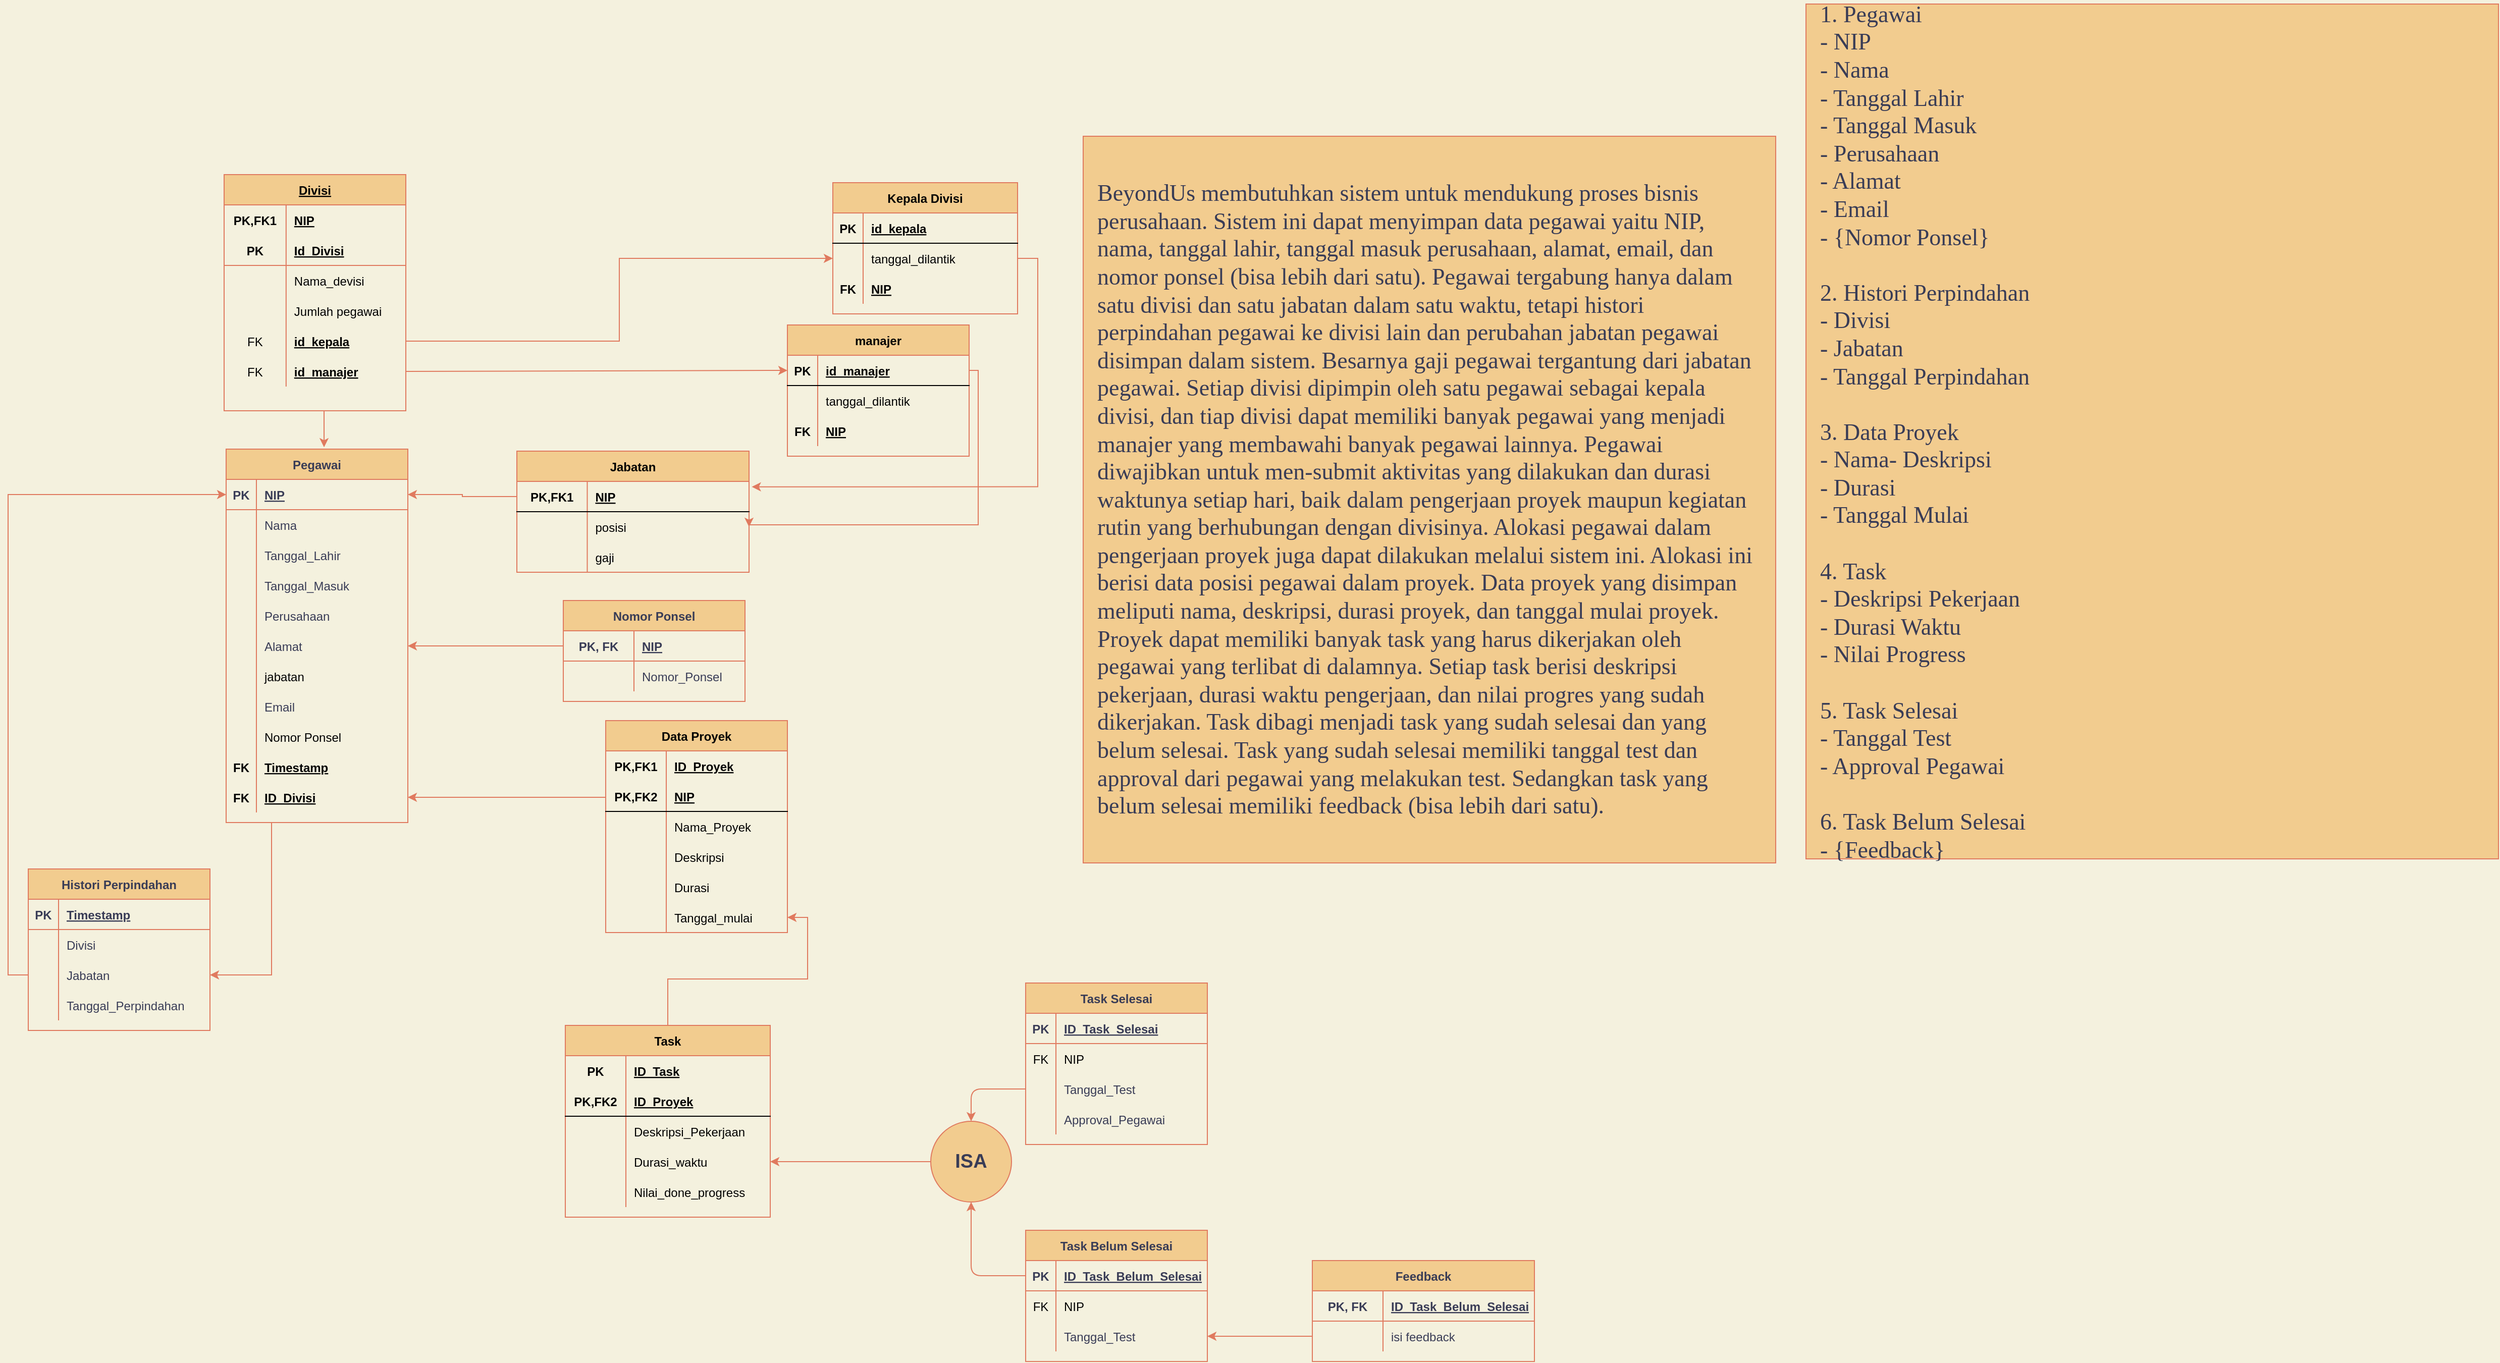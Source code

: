 <mxfile version="13.8.0" type="device"><diagram id="R2lEEEUBdFMjLlhIrx00" name="Page-1"><mxGraphModel dx="1268" dy="1282" grid="0" gridSize="10" guides="1" tooltips="1" connect="1" arrows="1" fold="1" page="0" pageScale="1" pageWidth="850" pageHeight="1100" background="#F4F1DE" math="0" shadow="0" extFonts="Permanent Marker^https://fonts.googleapis.com/css?family=Permanent+Marker"><root><mxCell id="0"/><mxCell id="1" parent="0"/><mxCell id="W9MPxAs8U24uGEn2O-hB-63" style="edgeStyle=orthogonalEdgeStyle;rounded=0;orthogonalLoop=1;jettySize=auto;html=1;exitX=0;exitY=0.5;exitDx=0;exitDy=0;entryX=1;entryY=0.5;entryDx=0;entryDy=0;labelBackgroundColor=#F4F1DE;strokeColor=#E07A5F;fontColor=#393C56;" parent="1" source="W9MPxAs8U24uGEn2O-hB-50" target="W9MPxAs8U24uGEn2O-hB-17" edge="1"><mxGeometry relative="1" as="geometry"/></mxCell><mxCell id="W9MPxAs8U24uGEn2O-hB-143" style="edgeStyle=orthogonalEdgeStyle;curved=0;rounded=1;sketch=0;orthogonalLoop=1;jettySize=auto;html=1;exitX=0.5;exitY=0;exitDx=0;exitDy=0;entryX=0;entryY=0.5;entryDx=0;entryDy=0;startArrow=classic;startFill=1;endArrow=none;endFill=0;strokeColor=#E07A5F;fillColor=#F2CC8F;fontSize=19;fontColor=#393C56;" parent="1" source="W9MPxAs8U24uGEn2O-hB-141" target="W9MPxAs8U24uGEn2O-hB-110" edge="1"><mxGeometry relative="1" as="geometry"/></mxCell><mxCell id="W9MPxAs8U24uGEn2O-hB-144" style="edgeStyle=orthogonalEdgeStyle;curved=0;rounded=1;sketch=0;orthogonalLoop=1;jettySize=auto;html=1;exitX=0.5;exitY=1;exitDx=0;exitDy=0;entryX=0;entryY=0.5;entryDx=0;entryDy=0;startArrow=classic;startFill=1;endArrow=none;endFill=0;strokeColor=#E07A5F;fillColor=#F2CC8F;fontSize=19;fontColor=#393C56;" parent="1" source="W9MPxAs8U24uGEn2O-hB-141" target="W9MPxAs8U24uGEn2O-hB-120" edge="1"><mxGeometry relative="1" as="geometry"/></mxCell><mxCell id="W9MPxAs8U24uGEn2O-hB-141" value="ISA" style="ellipse;whiteSpace=wrap;html=1;aspect=fixed;rounded=0;sketch=0;strokeColor=#E07A5F;fillColor=#F2CC8F;fontColor=#393C56;fontStyle=1;fontSize=19;" parent="1" vertex="1"><mxGeometry x="870" y="644" width="80" height="80" as="geometry"/></mxCell><mxCell id="W9MPxAs8U24uGEn2O-hB-142" style="edgeStyle=orthogonalEdgeStyle;curved=0;rounded=1;sketch=0;orthogonalLoop=1;jettySize=auto;html=1;entryX=0;entryY=0.5;entryDx=0;entryDy=0;startArrow=classic;startFill=1;endArrow=none;endFill=0;strokeColor=#E07A5F;fillColor=#F2CC8F;fontSize=19;fontColor=#393C56;exitX=1;exitY=0.5;exitDx=0;exitDy=0;" parent="1" source="iibAwXNxH_KrL-V8J-07-237" target="W9MPxAs8U24uGEn2O-hB-141" edge="1"><mxGeometry relative="1" as="geometry"><mxPoint x="679" y="689" as="sourcePoint"/></mxGeometry></mxCell><mxCell id="W9MPxAs8U24uGEn2O-hB-145" value="BeyondUs membutuhkan sistem untuk mendukung proses bisnis perusahaan. Sistem ini dapat menyimpan data pegawai yaitu NIP, nama, tanggal lahir, tanggal masuk perusahaan, alamat, email, dan nomor ponsel (bisa lebih dari satu). Pegawai tergabung hanya dalam satu divisi dan satu jabatan dalam satu waktu, tetapi histori perpindahan pegawai ke divisi lain dan perubahan jabatan pegawai disimpan dalam sistem. Besarnya gaji pegawai tergantung dari jabatan pegawai. Setiap divisi dipimpin oleh satu pegawai sebagai kepala divisi, dan tiap divisi dapat memiliki banyak pegawai yang menjadi manajer yang membawahi banyak pegawai lainnya. Pegawai diwajibkan untuk men-submit aktivitas yang dilakukan dan durasi waktunya setiap hari, baik dalam pengerjaan proyek maupun kegiatan rutin yang berhubungan dengan divisinya. Alokasi pegawai dalam pengerjaan proyek juga dapat dilakukan melalui sistem ini. Alokasi ini berisi data posisi pegawai dalam proyek. Data proyek yang disimpan meliputi nama, deskripsi, durasi proyek, dan tanggal mulai proyek. Proyek dapat memiliki banyak task yang harus dikerjakan oleh pegawai yang terlibat di dalamnya. Setiap task berisi deskripsi pekerjaan, durasi waktu pengerjaan, dan nilai progres yang sudah dikerjakan. Task dibagi menjadi task yang sudah selesai dan yang belum selesai. Task yang sudah selesai memiliki tanggal test dan approval dari pegawai yang melakukan test. Sedangkan task yang belum selesai memiliki feedback (bisa lebih dari satu)." style="rounded=0;whiteSpace=wrap;html=1;sketch=0;strokeColor=#E07A5F;fillColor=#F2CC8F;fontSize=23;fontColor=#393C56;fontStyle=0;fontFamily=Comic Sans MS;align=left;spacingLeft=12;spacingRight=12;" parent="1" vertex="1"><mxGeometry x="1021" y="-332" width="686" height="720" as="geometry"/></mxCell><mxCell id="W9MPxAs8U24uGEn2O-hB-146" value="&lt;span style=&quot;text-align: center&quot;&gt;1. Pegawai&lt;br&gt;- NIP&lt;br&gt;- Nama&lt;br&gt;- Tanggal Lahir&lt;br&gt;- Tanggal Masuk&lt;br&gt;- Perusahaan&lt;br&gt;- Alamat&lt;br&gt;- Email&lt;br&gt;- {Nomor Ponsel}&lt;br&gt;&lt;br&gt;2. Histori Perpindahan&lt;br&gt;- Divisi&lt;br&gt;- Jabatan&lt;br&gt;- Tanggal Perpindahan&lt;br&gt;&lt;br&gt;3. Data Proyek&lt;br&gt;- Nama- Deskripsi&lt;br&gt;- Durasi&lt;br&gt;- Tanggal Mulai&lt;br&gt;&lt;br&gt;4. Task&lt;br&gt;- Deskripsi Pekerjaan&lt;br&gt;- Durasi Waktu&lt;br&gt;- Nilai Progress&lt;br&gt;&lt;br&gt;5. Task Selesai&lt;br&gt;- Tanggal Test&lt;br&gt;- Approval Pegawai&lt;br&gt;&lt;br&gt;6. Task Belum Selesai&lt;br&gt;- {Feedback}&lt;/span&gt;" style="rounded=0;whiteSpace=wrap;html=1;sketch=0;strokeColor=#E07A5F;fillColor=#F2CC8F;fontSize=23;fontColor=#393C56;fontStyle=0;fontFamily=Comic Sans MS;align=left;spacingLeft=12;" parent="1" vertex="1"><mxGeometry x="1737" y="-463" width="686" height="847" as="geometry"/></mxCell><mxCell id="iibAwXNxH_KrL-V8J-07-120" style="edgeStyle=orthogonalEdgeStyle;rounded=0;orthogonalLoop=1;jettySize=auto;html=1;exitX=0;exitY=0.5;exitDx=0;exitDy=0;entryX=1;entryY=0.5;entryDx=0;entryDy=0;strokeColor=#E07A5F;" parent="1" source="iibAwXNxH_KrL-V8J-07-50" target="W9MPxAs8U24uGEn2O-hB-2" edge="1"><mxGeometry relative="1" as="geometry"/></mxCell><mxCell id="0Q7NTlkjWU21Xm4Ggsf1-32" style="edgeStyle=orthogonalEdgeStyle;rounded=0;orthogonalLoop=1;jettySize=auto;html=1;exitX=0.25;exitY=1;exitDx=0;exitDy=0;entryX=1;entryY=0.5;entryDx=0;entryDy=0;strokeColor=#E07A5F;" edge="1" parent="1" source="W9MPxAs8U24uGEn2O-hB-1" target="W9MPxAs8U24uGEn2O-hB-71"><mxGeometry relative="1" as="geometry"/></mxCell><mxCell id="W9MPxAs8U24uGEn2O-hB-1" value="Pegawai" style="shape=table;startSize=30;container=1;collapsible=1;childLayout=tableLayout;fixedRows=1;rowLines=0;fontStyle=1;align=center;resizeLast=1;fillColor=#F2CC8F;strokeColor=#E07A5F;fontColor=#393C56;" parent="1" vertex="1"><mxGeometry x="172" y="-22" width="180" height="370" as="geometry"/></mxCell><mxCell id="W9MPxAs8U24uGEn2O-hB-2" value="" style="shape=partialRectangle;collapsible=0;dropTarget=0;pointerEvents=0;fillColor=none;top=0;left=0;bottom=1;right=0;points=[[0,0.5],[1,0.5]];portConstraint=eastwest;strokeColor=#E07A5F;fontColor=#393C56;" parent="W9MPxAs8U24uGEn2O-hB-1" vertex="1"><mxGeometry y="30" width="180" height="30" as="geometry"/></mxCell><mxCell id="W9MPxAs8U24uGEn2O-hB-3" value="PK" style="shape=partialRectangle;connectable=0;fillColor=none;top=0;left=0;bottom=0;right=0;fontStyle=1;overflow=hidden;strokeColor=#E07A5F;fontColor=#393C56;" parent="W9MPxAs8U24uGEn2O-hB-2" vertex="1"><mxGeometry width="30" height="30" as="geometry"/></mxCell><mxCell id="W9MPxAs8U24uGEn2O-hB-4" value="NIP" style="shape=partialRectangle;connectable=0;fillColor=none;top=0;left=0;bottom=0;right=0;align=left;spacingLeft=6;fontStyle=5;overflow=hidden;strokeColor=#E07A5F;fontColor=#393C56;" parent="W9MPxAs8U24uGEn2O-hB-2" vertex="1"><mxGeometry x="30" width="150" height="30" as="geometry"/></mxCell><mxCell id="W9MPxAs8U24uGEn2O-hB-5" value="" style="shape=partialRectangle;collapsible=0;dropTarget=0;pointerEvents=0;fillColor=none;top=0;left=0;bottom=0;right=0;points=[[0,0.5],[1,0.5]];portConstraint=eastwest;strokeColor=#E07A5F;fontColor=#393C56;" parent="W9MPxAs8U24uGEn2O-hB-1" vertex="1"><mxGeometry y="60" width="180" height="30" as="geometry"/></mxCell><mxCell id="W9MPxAs8U24uGEn2O-hB-6" value="" style="shape=partialRectangle;connectable=0;fillColor=none;top=0;left=0;bottom=0;right=0;editable=1;overflow=hidden;strokeColor=#E07A5F;fontColor=#393C56;" parent="W9MPxAs8U24uGEn2O-hB-5" vertex="1"><mxGeometry width="30" height="30" as="geometry"/></mxCell><mxCell id="W9MPxAs8U24uGEn2O-hB-7" value="Nama" style="shape=partialRectangle;connectable=0;fillColor=none;top=0;left=0;bottom=0;right=0;align=left;spacingLeft=6;overflow=hidden;strokeColor=#E07A5F;fontColor=#393C56;" parent="W9MPxAs8U24uGEn2O-hB-5" vertex="1"><mxGeometry x="30" width="150" height="30" as="geometry"/></mxCell><mxCell id="W9MPxAs8U24uGEn2O-hB-8" value="" style="shape=partialRectangle;collapsible=0;dropTarget=0;pointerEvents=0;fillColor=none;top=0;left=0;bottom=0;right=0;points=[[0,0.5],[1,0.5]];portConstraint=eastwest;strokeColor=#E07A5F;fontColor=#393C56;" parent="W9MPxAs8U24uGEn2O-hB-1" vertex="1"><mxGeometry y="90" width="180" height="30" as="geometry"/></mxCell><mxCell id="W9MPxAs8U24uGEn2O-hB-9" value="" style="shape=partialRectangle;connectable=0;fillColor=none;top=0;left=0;bottom=0;right=0;editable=1;overflow=hidden;strokeColor=#E07A5F;fontColor=#393C56;" parent="W9MPxAs8U24uGEn2O-hB-8" vertex="1"><mxGeometry width="30" height="30" as="geometry"/></mxCell><mxCell id="W9MPxAs8U24uGEn2O-hB-10" value="Tanggal_Lahir" style="shape=partialRectangle;connectable=0;fillColor=none;top=0;left=0;bottom=0;right=0;align=left;spacingLeft=6;overflow=hidden;strokeColor=#E07A5F;fontColor=#393C56;" parent="W9MPxAs8U24uGEn2O-hB-8" vertex="1"><mxGeometry x="30" width="150" height="30" as="geometry"/></mxCell><mxCell id="W9MPxAs8U24uGEn2O-hB-11" value="" style="shape=partialRectangle;collapsible=0;dropTarget=0;pointerEvents=0;fillColor=none;top=0;left=0;bottom=0;right=0;points=[[0,0.5],[1,0.5]];portConstraint=eastwest;strokeColor=#E07A5F;fontColor=#393C56;" parent="W9MPxAs8U24uGEn2O-hB-1" vertex="1"><mxGeometry y="120" width="180" height="30" as="geometry"/></mxCell><mxCell id="W9MPxAs8U24uGEn2O-hB-12" value="" style="shape=partialRectangle;connectable=0;fillColor=none;top=0;left=0;bottom=0;right=0;editable=1;overflow=hidden;strokeColor=#E07A5F;fontColor=#393C56;" parent="W9MPxAs8U24uGEn2O-hB-11" vertex="1"><mxGeometry width="30" height="30" as="geometry"/></mxCell><mxCell id="W9MPxAs8U24uGEn2O-hB-13" value="Tanggal_Masuk" style="shape=partialRectangle;connectable=0;fillColor=none;top=0;left=0;bottom=0;right=0;align=left;spacingLeft=6;overflow=hidden;strokeColor=#E07A5F;fontColor=#393C56;" parent="W9MPxAs8U24uGEn2O-hB-11" vertex="1"><mxGeometry x="30" width="150" height="30" as="geometry"/></mxCell><mxCell id="W9MPxAs8U24uGEn2O-hB-14" value="" style="shape=partialRectangle;collapsible=0;dropTarget=0;pointerEvents=0;fillColor=none;top=0;left=0;bottom=0;right=0;points=[[0,0.5],[1,0.5]];portConstraint=eastwest;strokeColor=#E07A5F;fontColor=#393C56;" parent="W9MPxAs8U24uGEn2O-hB-1" vertex="1"><mxGeometry y="150" width="180" height="30" as="geometry"/></mxCell><mxCell id="W9MPxAs8U24uGEn2O-hB-15" value="" style="shape=partialRectangle;connectable=0;fillColor=none;top=0;left=0;bottom=0;right=0;editable=1;overflow=hidden;strokeColor=#E07A5F;fontColor=#393C56;" parent="W9MPxAs8U24uGEn2O-hB-14" vertex="1"><mxGeometry width="30" height="30" as="geometry"/></mxCell><mxCell id="W9MPxAs8U24uGEn2O-hB-16" value="Perusahaan" style="shape=partialRectangle;connectable=0;fillColor=none;top=0;left=0;bottom=0;right=0;align=left;spacingLeft=6;overflow=hidden;strokeColor=#E07A5F;fontColor=#393C56;" parent="W9MPxAs8U24uGEn2O-hB-14" vertex="1"><mxGeometry x="30" width="150" height="30" as="geometry"/></mxCell><mxCell id="W9MPxAs8U24uGEn2O-hB-17" value="" style="shape=partialRectangle;collapsible=0;dropTarget=0;pointerEvents=0;fillColor=none;top=0;left=0;bottom=0;right=0;points=[[0,0.5],[1,0.5]];portConstraint=eastwest;strokeColor=#E07A5F;fontColor=#393C56;" parent="W9MPxAs8U24uGEn2O-hB-1" vertex="1"><mxGeometry y="180" width="180" height="30" as="geometry"/></mxCell><mxCell id="W9MPxAs8U24uGEn2O-hB-18" value="" style="shape=partialRectangle;connectable=0;fillColor=none;top=0;left=0;bottom=0;right=0;editable=1;overflow=hidden;strokeColor=#E07A5F;fontColor=#393C56;" parent="W9MPxAs8U24uGEn2O-hB-17" vertex="1"><mxGeometry width="30" height="30" as="geometry"/></mxCell><mxCell id="W9MPxAs8U24uGEn2O-hB-19" value="Alamat" style="shape=partialRectangle;connectable=0;fillColor=none;top=0;left=0;bottom=0;right=0;align=left;spacingLeft=6;overflow=hidden;strokeColor=#E07A5F;fontColor=#393C56;" parent="W9MPxAs8U24uGEn2O-hB-17" vertex="1"><mxGeometry x="30" width="150" height="30" as="geometry"/></mxCell><mxCell id="iibAwXNxH_KrL-V8J-07-93" value="" style="shape=partialRectangle;collapsible=0;dropTarget=0;pointerEvents=0;fillColor=none;top=0;left=0;bottom=0;right=0;points=[[0,0.5],[1,0.5]];portConstraint=eastwest;strokeColor=#E07A5F;" parent="W9MPxAs8U24uGEn2O-hB-1" vertex="1"><mxGeometry y="210" width="180" height="30" as="geometry"/></mxCell><mxCell id="iibAwXNxH_KrL-V8J-07-94" value="" style="shape=partialRectangle;connectable=0;fillColor=none;top=0;left=0;bottom=0;right=0;editable=1;overflow=hidden;" parent="iibAwXNxH_KrL-V8J-07-93" vertex="1"><mxGeometry width="30" height="30" as="geometry"/></mxCell><mxCell id="iibAwXNxH_KrL-V8J-07-95" value="jabatan" style="shape=partialRectangle;connectable=0;fillColor=none;top=0;left=0;bottom=0;right=0;align=left;spacingLeft=6;overflow=hidden;strokeColor=#E07A5F;" parent="iibAwXNxH_KrL-V8J-07-93" vertex="1"><mxGeometry x="30" width="150" height="30" as="geometry"/></mxCell><mxCell id="W9MPxAs8U24uGEn2O-hB-20" value="" style="shape=partialRectangle;collapsible=0;dropTarget=0;pointerEvents=0;fillColor=none;top=0;left=0;bottom=0;right=0;points=[[0,0.5],[1,0.5]];portConstraint=eastwest;strokeColor=#E07A5F;fontColor=#393C56;" parent="W9MPxAs8U24uGEn2O-hB-1" vertex="1"><mxGeometry y="240" width="180" height="30" as="geometry"/></mxCell><mxCell id="W9MPxAs8U24uGEn2O-hB-21" value="" style="shape=partialRectangle;connectable=0;fillColor=none;top=0;left=0;bottom=0;right=0;editable=1;overflow=hidden;strokeColor=#E07A5F;fontColor=#393C56;" parent="W9MPxAs8U24uGEn2O-hB-20" vertex="1"><mxGeometry width="30" height="30" as="geometry"/></mxCell><mxCell id="W9MPxAs8U24uGEn2O-hB-22" value="Email" style="shape=partialRectangle;connectable=0;fillColor=none;top=0;left=0;bottom=0;right=0;align=left;spacingLeft=6;overflow=hidden;strokeColor=#E07A5F;fontColor=#393C56;" parent="W9MPxAs8U24uGEn2O-hB-20" vertex="1"><mxGeometry x="30" width="150" height="30" as="geometry"/></mxCell><mxCell id="iibAwXNxH_KrL-V8J-07-117" value="" style="shape=partialRectangle;collapsible=0;dropTarget=0;pointerEvents=0;fillColor=none;top=0;left=0;bottom=0;right=0;points=[[0,0.5],[1,0.5]];portConstraint=eastwest;" parent="W9MPxAs8U24uGEn2O-hB-1" vertex="1"><mxGeometry y="270" width="180" height="30" as="geometry"/></mxCell><mxCell id="iibAwXNxH_KrL-V8J-07-118" value="" style="shape=partialRectangle;connectable=0;fillColor=none;top=0;left=0;bottom=0;right=0;editable=1;overflow=hidden;" parent="iibAwXNxH_KrL-V8J-07-117" vertex="1"><mxGeometry width="30" height="30" as="geometry"/></mxCell><mxCell id="iibAwXNxH_KrL-V8J-07-119" value="Nomor Ponsel" style="shape=partialRectangle;connectable=0;fillColor=none;top=0;left=0;bottom=0;right=0;align=left;spacingLeft=6;overflow=hidden;" parent="iibAwXNxH_KrL-V8J-07-117" vertex="1"><mxGeometry x="30" width="150" height="30" as="geometry"/></mxCell><mxCell id="0Q7NTlkjWU21Xm4Ggsf1-48" value="" style="shape=partialRectangle;collapsible=0;dropTarget=0;pointerEvents=0;fillColor=none;top=0;left=0;bottom=0;right=0;points=[[0,0.5],[1,0.5]];portConstraint=eastwest;" vertex="1" parent="W9MPxAs8U24uGEn2O-hB-1"><mxGeometry y="300" width="180" height="30" as="geometry"/></mxCell><mxCell id="0Q7NTlkjWU21Xm4Ggsf1-49" value="FK" style="shape=partialRectangle;connectable=0;fillColor=none;top=0;left=0;bottom=0;right=0;fontStyle=1;overflow=hidden;" vertex="1" parent="0Q7NTlkjWU21Xm4Ggsf1-48"><mxGeometry width="30" height="30" as="geometry"/></mxCell><mxCell id="0Q7NTlkjWU21Xm4Ggsf1-50" value="Timestamp" style="shape=partialRectangle;connectable=0;fillColor=none;top=0;left=0;bottom=0;right=0;align=left;spacingLeft=6;fontStyle=5;overflow=hidden;" vertex="1" parent="0Q7NTlkjWU21Xm4Ggsf1-48"><mxGeometry x="30" width="150" height="30" as="geometry"/></mxCell><mxCell id="0Q7NTlkjWU21Xm4Ggsf1-52" value="" style="shape=partialRectangle;collapsible=0;dropTarget=0;pointerEvents=0;fillColor=none;top=0;left=0;bottom=0;right=0;points=[[0,0.5],[1,0.5]];portConstraint=eastwest;" vertex="1" parent="W9MPxAs8U24uGEn2O-hB-1"><mxGeometry y="330" width="180" height="30" as="geometry"/></mxCell><mxCell id="0Q7NTlkjWU21Xm4Ggsf1-53" value="FK" style="shape=partialRectangle;connectable=0;fillColor=none;top=0;left=0;bottom=0;right=0;fontStyle=1;overflow=hidden;" vertex="1" parent="0Q7NTlkjWU21Xm4Ggsf1-52"><mxGeometry width="30" height="30" as="geometry"/></mxCell><mxCell id="0Q7NTlkjWU21Xm4Ggsf1-54" value="ID_Divisi" style="shape=partialRectangle;connectable=0;fillColor=none;top=0;left=0;bottom=0;right=0;align=left;spacingLeft=6;fontStyle=5;overflow=hidden;" vertex="1" parent="0Q7NTlkjWU21Xm4Ggsf1-52"><mxGeometry x="30" width="150" height="30" as="geometry"/></mxCell><mxCell id="iibAwXNxH_KrL-V8J-07-141" style="edgeStyle=orthogonalEdgeStyle;rounded=0;orthogonalLoop=1;jettySize=auto;html=1;strokeColor=#E07A5F;entryX=1.012;entryY=0.178;entryDx=0;entryDy=0;entryPerimeter=0;exitX=1;exitY=0.5;exitDx=0;exitDy=0;" parent="1" source="iibAwXNxH_KrL-V8J-07-125" target="iibAwXNxH_KrL-V8J-07-50" edge="1"><mxGeometry relative="1" as="geometry"/></mxCell><mxCell id="iibAwXNxH_KrL-V8J-07-142" style="edgeStyle=orthogonalEdgeStyle;rounded=0;orthogonalLoop=1;jettySize=auto;html=1;entryX=1;entryY=0.5;entryDx=0;entryDy=0;strokeColor=#E07A5F;exitX=1;exitY=0.5;exitDx=0;exitDy=0;" parent="1" source="iibAwXNxH_KrL-V8J-07-138" target="iibAwXNxH_KrL-V8J-07-75" edge="1"><mxGeometry relative="1" as="geometry"><Array as="points"><mxPoint x="917" y="-100"/><mxPoint x="917" y="53"/></Array></mxGeometry></mxCell><mxCell id="W9MPxAs8U24uGEn2O-hB-49" value="Nomor Ponsel" style="shape=table;startSize=30;container=1;collapsible=1;childLayout=tableLayout;fixedRows=1;rowLines=0;fontStyle=1;align=center;resizeLast=1;fillColor=#F2CC8F;strokeColor=#E07A5F;fontColor=#393C56;" parent="1" vertex="1"><mxGeometry x="506" y="128" width="180" height="100" as="geometry"/></mxCell><mxCell id="W9MPxAs8U24uGEn2O-hB-50" value="" style="shape=partialRectangle;collapsible=0;dropTarget=0;pointerEvents=0;fillColor=none;top=0;left=0;bottom=1;right=0;points=[[0,0.5],[1,0.5]];portConstraint=eastwest;strokeColor=#E07A5F;fontColor=#393C56;" parent="W9MPxAs8U24uGEn2O-hB-49" vertex="1"><mxGeometry y="30" width="180" height="30" as="geometry"/></mxCell><mxCell id="W9MPxAs8U24uGEn2O-hB-51" value="PK, FK" style="shape=partialRectangle;connectable=0;fillColor=none;top=0;left=0;bottom=0;right=0;fontStyle=1;overflow=hidden;strokeColor=#E07A5F;fontColor=#393C56;" parent="W9MPxAs8U24uGEn2O-hB-50" vertex="1"><mxGeometry width="70" height="30" as="geometry"/></mxCell><mxCell id="W9MPxAs8U24uGEn2O-hB-52" value="NIP" style="shape=partialRectangle;connectable=0;fillColor=none;top=0;left=0;bottom=0;right=0;align=left;spacingLeft=6;fontStyle=5;overflow=hidden;strokeColor=#E07A5F;fontColor=#393C56;" parent="W9MPxAs8U24uGEn2O-hB-50" vertex="1"><mxGeometry x="70" width="110" height="30" as="geometry"/></mxCell><mxCell id="W9MPxAs8U24uGEn2O-hB-53" value="" style="shape=partialRectangle;collapsible=0;dropTarget=0;pointerEvents=0;fillColor=none;top=0;left=0;bottom=0;right=0;points=[[0,0.5],[1,0.5]];portConstraint=eastwest;strokeColor=#E07A5F;fontColor=#393C56;" parent="W9MPxAs8U24uGEn2O-hB-49" vertex="1"><mxGeometry y="60" width="180" height="30" as="geometry"/></mxCell><mxCell id="W9MPxAs8U24uGEn2O-hB-54" value="" style="shape=partialRectangle;connectable=0;fillColor=none;top=0;left=0;bottom=0;right=0;editable=1;overflow=hidden;strokeColor=#E07A5F;fontColor=#393C56;" parent="W9MPxAs8U24uGEn2O-hB-53" vertex="1"><mxGeometry width="70" height="30" as="geometry"/></mxCell><mxCell id="W9MPxAs8U24uGEn2O-hB-55" value="Nomor_Ponsel" style="shape=partialRectangle;connectable=0;fillColor=none;top=0;left=0;bottom=0;right=0;align=left;spacingLeft=6;overflow=hidden;strokeColor=#E07A5F;fontColor=#393C56;" parent="W9MPxAs8U24uGEn2O-hB-53" vertex="1"><mxGeometry x="70" width="110" height="30" as="geometry"/></mxCell><mxCell id="iibAwXNxH_KrL-V8J-07-218" value="" style="edgeStyle=entityRelationEdgeStyle;fontSize=12;html=1;endArrow=none;startArrow=classic;strokeColor=#E07A5F;exitX=1;exitY=0.5;exitDx=0;exitDy=0;entryX=0;entryY=0.5;entryDx=0;entryDy=0;startFill=1;endFill=0;" parent="1" source="W9MPxAs8U24uGEn2O-hB-126" edge="1" target="W9MPxAs8U24uGEn2O-hB-133"><mxGeometry width="100" height="100" relative="1" as="geometry"><mxPoint x="1419" y="759" as="sourcePoint"/><mxPoint x="1299" y="812" as="targetPoint"/></mxGeometry></mxCell><mxCell id="0Q7NTlkjWU21Xm4Ggsf1-71" style="edgeStyle=orthogonalEdgeStyle;rounded=0;orthogonalLoop=1;jettySize=auto;html=1;exitX=0.5;exitY=1;exitDx=0;exitDy=0;entryX=0.539;entryY=-0.005;entryDx=0;entryDy=0;entryPerimeter=0;strokeColor=#E07A5F;" edge="1" parent="1" source="iibAwXNxH_KrL-V8J-07-33" target="W9MPxAs8U24uGEn2O-hB-1"><mxGeometry relative="1" as="geometry"/></mxCell><mxCell id="iibAwXNxH_KrL-V8J-07-33" value="Divisi" style="shape=table;startSize=30;container=1;collapsible=1;childLayout=tableLayout;fixedRows=1;rowLines=0;fontStyle=5;align=center;resizeLast=1;strokeColor=#E07A5F;fillColor=#F2CC8F;" parent="1" vertex="1"><mxGeometry x="170" y="-294" width="180" height="234" as="geometry"/></mxCell><mxCell id="iibAwXNxH_KrL-V8J-07-34" value="" style="shape=partialRectangle;collapsible=0;dropTarget=0;pointerEvents=0;fillColor=none;top=0;left=0;bottom=0;right=0;points=[[0,0.5],[1,0.5]];portConstraint=eastwest;" parent="iibAwXNxH_KrL-V8J-07-33" vertex="1"><mxGeometry y="30" width="180" height="30" as="geometry"/></mxCell><mxCell id="iibAwXNxH_KrL-V8J-07-35" value="PK,FK1" style="shape=partialRectangle;connectable=0;fillColor=none;top=0;left=0;bottom=0;right=0;fontStyle=1;overflow=hidden;" parent="iibAwXNxH_KrL-V8J-07-34" vertex="1"><mxGeometry width="61.412" height="30" as="geometry"/></mxCell><mxCell id="iibAwXNxH_KrL-V8J-07-36" value="NIP" style="shape=partialRectangle;connectable=0;fillColor=none;top=0;left=0;bottom=0;right=0;align=left;spacingLeft=6;fontStyle=5;overflow=hidden;" parent="iibAwXNxH_KrL-V8J-07-34" vertex="1"><mxGeometry x="61.412" width="118.588" height="30" as="geometry"/></mxCell><mxCell id="iibAwXNxH_KrL-V8J-07-37" value="" style="shape=partialRectangle;collapsible=0;dropTarget=0;pointerEvents=0;fillColor=none;top=0;left=0;bottom=1;right=0;points=[[0,0.5],[1,0.5]];portConstraint=eastwest;strokeColor=#E07A5F;" parent="iibAwXNxH_KrL-V8J-07-33" vertex="1"><mxGeometry y="60" width="180" height="30" as="geometry"/></mxCell><mxCell id="iibAwXNxH_KrL-V8J-07-38" value="PK" style="shape=partialRectangle;connectable=0;fillColor=none;top=0;left=0;bottom=0;right=0;fontStyle=1;overflow=hidden;" parent="iibAwXNxH_KrL-V8J-07-37" vertex="1"><mxGeometry width="61.412" height="30" as="geometry"/></mxCell><mxCell id="iibAwXNxH_KrL-V8J-07-39" value="Id_Divisi" style="shape=partialRectangle;connectable=0;fillColor=none;top=0;left=0;bottom=0;right=0;align=left;spacingLeft=6;fontStyle=5;overflow=hidden;" parent="iibAwXNxH_KrL-V8J-07-37" vertex="1"><mxGeometry x="61.412" width="118.588" height="30" as="geometry"/></mxCell><mxCell id="iibAwXNxH_KrL-V8J-07-40" value="" style="shape=partialRectangle;collapsible=0;dropTarget=0;pointerEvents=0;fillColor=none;top=0;left=0;bottom=0;right=0;points=[[0,0.5],[1,0.5]];portConstraint=eastwest;" parent="iibAwXNxH_KrL-V8J-07-33" vertex="1"><mxGeometry y="90" width="180" height="30" as="geometry"/></mxCell><mxCell id="iibAwXNxH_KrL-V8J-07-41" value="" style="shape=partialRectangle;connectable=0;fillColor=none;top=0;left=0;bottom=0;right=0;editable=1;overflow=hidden;" parent="iibAwXNxH_KrL-V8J-07-40" vertex="1"><mxGeometry width="61.412" height="30" as="geometry"/></mxCell><mxCell id="iibAwXNxH_KrL-V8J-07-42" value="Nama_devisi" style="shape=partialRectangle;connectable=0;fillColor=none;top=0;left=0;bottom=0;right=0;align=left;spacingLeft=6;overflow=hidden;" parent="iibAwXNxH_KrL-V8J-07-40" vertex="1"><mxGeometry x="61.412" width="118.588" height="30" as="geometry"/></mxCell><mxCell id="iibAwXNxH_KrL-V8J-07-147" value="" style="shape=partialRectangle;collapsible=0;dropTarget=0;pointerEvents=0;fillColor=none;top=0;left=0;bottom=0;right=0;points=[[0,0.5],[1,0.5]];portConstraint=eastwest;" parent="iibAwXNxH_KrL-V8J-07-33" vertex="1"><mxGeometry y="120" width="180" height="30" as="geometry"/></mxCell><mxCell id="iibAwXNxH_KrL-V8J-07-148" value="" style="shape=partialRectangle;connectable=0;fillColor=none;top=0;left=0;bottom=0;right=0;editable=1;overflow=hidden;" parent="iibAwXNxH_KrL-V8J-07-147" vertex="1"><mxGeometry width="61.412" height="30" as="geometry"/></mxCell><mxCell id="iibAwXNxH_KrL-V8J-07-149" value="Jumlah pegawai" style="shape=partialRectangle;connectable=0;fillColor=none;top=0;left=0;bottom=0;right=0;align=left;spacingLeft=6;overflow=hidden;" parent="iibAwXNxH_KrL-V8J-07-147" vertex="1"><mxGeometry x="61.412" width="118.588" height="30" as="geometry"/></mxCell><mxCell id="0Q7NTlkjWU21Xm4Ggsf1-21" value="" style="shape=partialRectangle;collapsible=0;dropTarget=0;pointerEvents=0;fillColor=none;top=0;left=0;bottom=0;right=0;points=[[0,0.5],[1,0.5]];portConstraint=eastwest;" vertex="1" parent="iibAwXNxH_KrL-V8J-07-33"><mxGeometry y="150" width="180" height="30" as="geometry"/></mxCell><mxCell id="0Q7NTlkjWU21Xm4Ggsf1-22" value="FK" style="shape=partialRectangle;connectable=0;fillColor=none;top=0;left=0;bottom=0;right=0;fontStyle=0;overflow=hidden;" vertex="1" parent="0Q7NTlkjWU21Xm4Ggsf1-21"><mxGeometry width="61.412" height="30" as="geometry"/></mxCell><mxCell id="0Q7NTlkjWU21Xm4Ggsf1-23" value="id_kepala" style="shape=partialRectangle;connectable=0;fillColor=none;top=0;left=0;bottom=0;right=0;align=left;spacingLeft=6;fontStyle=5;overflow=hidden;" vertex="1" parent="0Q7NTlkjWU21Xm4Ggsf1-21"><mxGeometry x="61.412" width="118.588" height="30" as="geometry"/></mxCell><mxCell id="0Q7NTlkjWU21Xm4Ggsf1-17" value="" style="shape=partialRectangle;collapsible=0;dropTarget=0;pointerEvents=0;fillColor=none;top=0;left=0;bottom=0;right=0;points=[[0,0.5],[1,0.5]];portConstraint=eastwest;" vertex="1" parent="iibAwXNxH_KrL-V8J-07-33"><mxGeometry y="180" width="180" height="30" as="geometry"/></mxCell><mxCell id="0Q7NTlkjWU21Xm4Ggsf1-18" value="FK" style="shape=partialRectangle;connectable=0;fillColor=none;top=0;left=0;bottom=0;right=0;fontStyle=0;overflow=hidden;" vertex="1" parent="0Q7NTlkjWU21Xm4Ggsf1-17"><mxGeometry width="61.412" height="30" as="geometry"/></mxCell><mxCell id="0Q7NTlkjWU21Xm4Ggsf1-19" value="id_manajer" style="shape=partialRectangle;connectable=0;fillColor=none;top=0;left=0;bottom=0;right=0;align=left;spacingLeft=6;fontStyle=5;overflow=hidden;" vertex="1" parent="0Q7NTlkjWU21Xm4Ggsf1-17"><mxGeometry x="61.412" width="118.588" height="30" as="geometry"/></mxCell><mxCell id="0Q7NTlkjWU21Xm4Ggsf1-34" style="edgeStyle=orthogonalEdgeStyle;rounded=0;orthogonalLoop=1;jettySize=auto;html=1;exitX=0.5;exitY=0;exitDx=0;exitDy=0;entryX=1;entryY=0.5;entryDx=0;entryDy=0;strokeColor=#E07A5F;" edge="1" parent="1" source="iibAwXNxH_KrL-V8J-07-227" target="iibAwXNxH_KrL-V8J-07-189"><mxGeometry relative="1" as="geometry"/></mxCell><mxCell id="iibAwXNxH_KrL-V8J-07-227" value="Task" style="shape=table;startSize=30;container=1;collapsible=1;childLayout=tableLayout;fixedRows=1;rowLines=0;fontStyle=1;align=center;resizeLast=1;strokeColor=#E07A5F;fillColor=#F2CC8F;" parent="1" vertex="1"><mxGeometry x="508" y="549" width="203" height="190" as="geometry"/></mxCell><mxCell id="iibAwXNxH_KrL-V8J-07-228" value="" style="shape=partialRectangle;collapsible=0;dropTarget=0;pointerEvents=0;fillColor=none;top=0;left=0;bottom=0;right=0;points=[[0,0.5],[1,0.5]];portConstraint=eastwest;" parent="iibAwXNxH_KrL-V8J-07-227" vertex="1"><mxGeometry y="30" width="203" height="30" as="geometry"/></mxCell><mxCell id="iibAwXNxH_KrL-V8J-07-229" value="PK" style="shape=partialRectangle;connectable=0;fillColor=none;top=0;left=0;bottom=0;right=0;fontStyle=1;overflow=hidden;" parent="iibAwXNxH_KrL-V8J-07-228" vertex="1"><mxGeometry width="60" height="30" as="geometry"/></mxCell><mxCell id="iibAwXNxH_KrL-V8J-07-230" value="ID_Task" style="shape=partialRectangle;connectable=0;fillColor=none;top=0;left=0;bottom=0;right=0;align=left;spacingLeft=6;fontStyle=5;overflow=hidden;" parent="iibAwXNxH_KrL-V8J-07-228" vertex="1"><mxGeometry x="60" width="143" height="30" as="geometry"/></mxCell><mxCell id="iibAwXNxH_KrL-V8J-07-231" value="" style="shape=partialRectangle;collapsible=0;dropTarget=0;pointerEvents=0;fillColor=none;top=0;left=0;bottom=1;right=0;points=[[0,0.5],[1,0.5]];portConstraint=eastwest;" parent="iibAwXNxH_KrL-V8J-07-227" vertex="1"><mxGeometry y="60" width="203" height="30" as="geometry"/></mxCell><mxCell id="iibAwXNxH_KrL-V8J-07-232" value="PK,FK2" style="shape=partialRectangle;connectable=0;fillColor=none;top=0;left=0;bottom=0;right=0;fontStyle=1;overflow=hidden;" parent="iibAwXNxH_KrL-V8J-07-231" vertex="1"><mxGeometry width="60" height="30" as="geometry"/></mxCell><mxCell id="iibAwXNxH_KrL-V8J-07-233" value="ID_Proyek" style="shape=partialRectangle;connectable=0;fillColor=none;top=0;left=0;bottom=0;right=0;align=left;spacingLeft=6;fontStyle=5;overflow=hidden;" parent="iibAwXNxH_KrL-V8J-07-231" vertex="1"><mxGeometry x="60" width="143" height="30" as="geometry"/></mxCell><mxCell id="iibAwXNxH_KrL-V8J-07-234" value="" style="shape=partialRectangle;collapsible=0;dropTarget=0;pointerEvents=0;fillColor=none;top=0;left=0;bottom=0;right=0;points=[[0,0.5],[1,0.5]];portConstraint=eastwest;" parent="iibAwXNxH_KrL-V8J-07-227" vertex="1"><mxGeometry y="90" width="203" height="30" as="geometry"/></mxCell><mxCell id="iibAwXNxH_KrL-V8J-07-235" value="" style="shape=partialRectangle;connectable=0;fillColor=none;top=0;left=0;bottom=0;right=0;editable=1;overflow=hidden;" parent="iibAwXNxH_KrL-V8J-07-234" vertex="1"><mxGeometry width="60" height="30" as="geometry"/></mxCell><mxCell id="iibAwXNxH_KrL-V8J-07-236" value="Deskripsi_Pekerjaan" style="shape=partialRectangle;connectable=0;fillColor=none;top=0;left=0;bottom=0;right=0;align=left;spacingLeft=6;overflow=hidden;" parent="iibAwXNxH_KrL-V8J-07-234" vertex="1"><mxGeometry x="60" width="143" height="30" as="geometry"/></mxCell><mxCell id="iibAwXNxH_KrL-V8J-07-237" value="" style="shape=partialRectangle;collapsible=0;dropTarget=0;pointerEvents=0;fillColor=none;top=0;left=0;bottom=0;right=0;points=[[0,0.5],[1,0.5]];portConstraint=eastwest;" parent="iibAwXNxH_KrL-V8J-07-227" vertex="1"><mxGeometry y="120" width="203" height="30" as="geometry"/></mxCell><mxCell id="iibAwXNxH_KrL-V8J-07-238" value="" style="shape=partialRectangle;connectable=0;fillColor=none;top=0;left=0;bottom=0;right=0;editable=1;overflow=hidden;" parent="iibAwXNxH_KrL-V8J-07-237" vertex="1"><mxGeometry width="60" height="30" as="geometry"/></mxCell><mxCell id="iibAwXNxH_KrL-V8J-07-239" value="Durasi_waktu" style="shape=partialRectangle;connectable=0;fillColor=none;top=0;left=0;bottom=0;right=0;align=left;spacingLeft=6;overflow=hidden;" parent="iibAwXNxH_KrL-V8J-07-237" vertex="1"><mxGeometry x="60" width="143" height="30" as="geometry"/></mxCell><mxCell id="iibAwXNxH_KrL-V8J-07-245" value="" style="shape=partialRectangle;collapsible=0;dropTarget=0;pointerEvents=0;fillColor=none;top=0;left=0;bottom=0;right=0;points=[[0,0.5],[1,0.5]];portConstraint=eastwest;" parent="iibAwXNxH_KrL-V8J-07-227" vertex="1"><mxGeometry y="150" width="203" height="30" as="geometry"/></mxCell><mxCell id="iibAwXNxH_KrL-V8J-07-246" value="" style="shape=partialRectangle;connectable=0;fillColor=none;top=0;left=0;bottom=0;right=0;editable=1;overflow=hidden;" parent="iibAwXNxH_KrL-V8J-07-245" vertex="1"><mxGeometry width="60" height="30" as="geometry"/></mxCell><mxCell id="iibAwXNxH_KrL-V8J-07-247" value="Nilai_done_progress" style="shape=partialRectangle;connectable=0;fillColor=none;top=0;left=0;bottom=0;right=0;align=left;spacingLeft=6;overflow=hidden;" parent="iibAwXNxH_KrL-V8J-07-245" vertex="1"><mxGeometry x="60" width="143" height="30" as="geometry"/></mxCell><mxCell id="W9MPxAs8U24uGEn2O-hB-119" value="Task Belum Selesai" style="shape=table;startSize=30;container=1;collapsible=1;childLayout=tableLayout;fixedRows=1;rowLines=0;fontStyle=1;align=center;resizeLast=1;fillColor=#F2CC8F;strokeColor=#E07A5F;fontColor=#393C56;" parent="1" vertex="1"><mxGeometry x="964" y="752" width="180" height="130" as="geometry"/></mxCell><mxCell id="W9MPxAs8U24uGEn2O-hB-120" value="" style="shape=partialRectangle;collapsible=0;dropTarget=0;pointerEvents=0;fillColor=none;top=0;left=0;bottom=1;right=0;points=[[0,0.5],[1,0.5]];portConstraint=eastwest;strokeColor=#E07A5F;fontColor=#393C56;" parent="W9MPxAs8U24uGEn2O-hB-119" vertex="1"><mxGeometry y="30" width="180" height="30" as="geometry"/></mxCell><mxCell id="W9MPxAs8U24uGEn2O-hB-121" value="PK" style="shape=partialRectangle;connectable=0;fillColor=none;top=0;left=0;bottom=0;right=0;fontStyle=1;overflow=hidden;strokeColor=#E07A5F;fontColor=#393C56;" parent="W9MPxAs8U24uGEn2O-hB-120" vertex="1"><mxGeometry width="30" height="30" as="geometry"/></mxCell><mxCell id="W9MPxAs8U24uGEn2O-hB-122" value="ID_Task_Belum_Selesai" style="shape=partialRectangle;connectable=0;fillColor=none;top=0;left=0;bottom=0;right=0;align=left;spacingLeft=6;fontStyle=5;overflow=hidden;strokeColor=#E07A5F;fontColor=#393C56;" parent="W9MPxAs8U24uGEn2O-hB-120" vertex="1"><mxGeometry x="30" width="150" height="30" as="geometry"/></mxCell><mxCell id="iibAwXNxH_KrL-V8J-07-220" value="" style="shape=partialRectangle;collapsible=0;dropTarget=0;pointerEvents=0;fillColor=none;top=0;left=0;bottom=0;right=0;points=[[0,0.5],[1,0.5]];portConstraint=eastwest;" parent="W9MPxAs8U24uGEn2O-hB-119" vertex="1"><mxGeometry y="60" width="180" height="30" as="geometry"/></mxCell><mxCell id="iibAwXNxH_KrL-V8J-07-221" value="FK" style="shape=partialRectangle;connectable=0;fillColor=none;top=0;left=0;bottom=0;right=0;fontStyle=0;overflow=hidden;" parent="iibAwXNxH_KrL-V8J-07-220" vertex="1"><mxGeometry width="30" height="30" as="geometry"/></mxCell><mxCell id="iibAwXNxH_KrL-V8J-07-222" value="NIP" style="shape=partialRectangle;connectable=0;fillColor=none;top=0;left=0;bottom=0;right=0;align=left;spacingLeft=6;fontStyle=0;overflow=hidden;" parent="iibAwXNxH_KrL-V8J-07-220" vertex="1"><mxGeometry x="30" width="150" height="30" as="geometry"/></mxCell><mxCell id="W9MPxAs8U24uGEn2O-hB-126" value="" style="shape=partialRectangle;collapsible=0;dropTarget=0;pointerEvents=0;fillColor=none;top=0;left=0;bottom=0;right=0;points=[[0,0.5],[1,0.5]];portConstraint=eastwest;strokeColor=#E07A5F;fontColor=#393C56;" parent="W9MPxAs8U24uGEn2O-hB-119" vertex="1"><mxGeometry y="90" width="180" height="30" as="geometry"/></mxCell><mxCell id="W9MPxAs8U24uGEn2O-hB-127" value="" style="shape=partialRectangle;connectable=0;fillColor=none;top=0;left=0;bottom=0;right=0;editable=1;overflow=hidden;strokeColor=#E07A5F;fontColor=#393C56;" parent="W9MPxAs8U24uGEn2O-hB-126" vertex="1"><mxGeometry width="30" height="30" as="geometry"/></mxCell><mxCell id="W9MPxAs8U24uGEn2O-hB-128" value="Tanggal_Test" style="shape=partialRectangle;connectable=0;fillColor=none;top=0;left=0;bottom=0;right=0;align=left;spacingLeft=6;overflow=hidden;strokeColor=#E07A5F;fontColor=#393C56;" parent="W9MPxAs8U24uGEn2O-hB-126" vertex="1"><mxGeometry x="30" width="150" height="30" as="geometry"/></mxCell><mxCell id="W9MPxAs8U24uGEn2O-hB-129" value="Feedback" style="shape=table;startSize=30;container=1;collapsible=1;childLayout=tableLayout;fixedRows=1;rowLines=0;fontStyle=1;align=center;resizeLast=1;fillColor=#F2CC8F;strokeColor=#E07A5F;fontColor=#393C56;" parent="1" vertex="1"><mxGeometry x="1248" y="782" width="220" height="100" as="geometry"/></mxCell><mxCell id="W9MPxAs8U24uGEn2O-hB-130" value="" style="shape=partialRectangle;collapsible=0;dropTarget=0;pointerEvents=0;fillColor=none;top=0;left=0;bottom=1;right=0;points=[[0,0.5],[1,0.5]];portConstraint=eastwest;strokeColor=#E07A5F;fontColor=#393C56;" parent="W9MPxAs8U24uGEn2O-hB-129" vertex="1"><mxGeometry y="30" width="220" height="30" as="geometry"/></mxCell><mxCell id="W9MPxAs8U24uGEn2O-hB-131" value="PK, FK" style="shape=partialRectangle;connectable=0;fillColor=none;top=0;left=0;bottom=0;right=0;fontStyle=1;overflow=hidden;strokeColor=#E07A5F;fontColor=#393C56;" parent="W9MPxAs8U24uGEn2O-hB-130" vertex="1"><mxGeometry width="70" height="30" as="geometry"/></mxCell><mxCell id="W9MPxAs8U24uGEn2O-hB-132" value="ID_Task_Belum_Selesai" style="shape=partialRectangle;connectable=0;fillColor=none;top=0;left=0;bottom=0;right=0;align=left;spacingLeft=6;fontStyle=5;overflow=hidden;strokeColor=#E07A5F;fontColor=#393C56;" parent="W9MPxAs8U24uGEn2O-hB-130" vertex="1"><mxGeometry x="70" width="150" height="30" as="geometry"/></mxCell><mxCell id="W9MPxAs8U24uGEn2O-hB-133" value="" style="shape=partialRectangle;collapsible=0;dropTarget=0;pointerEvents=0;fillColor=none;top=0;left=0;bottom=0;right=0;points=[[0,0.5],[1,0.5]];portConstraint=eastwest;strokeColor=#E07A5F;fontColor=#393C56;" parent="W9MPxAs8U24uGEn2O-hB-129" vertex="1"><mxGeometry y="60" width="220" height="30" as="geometry"/></mxCell><mxCell id="W9MPxAs8U24uGEn2O-hB-134" value="" style="shape=partialRectangle;connectable=0;fillColor=none;top=0;left=0;bottom=0;right=0;editable=1;overflow=hidden;strokeColor=#E07A5F;fontColor=#393C56;" parent="W9MPxAs8U24uGEn2O-hB-133" vertex="1"><mxGeometry width="70" height="30" as="geometry"/></mxCell><mxCell id="W9MPxAs8U24uGEn2O-hB-135" value="isi feedback" style="shape=partialRectangle;connectable=0;fillColor=none;top=0;left=0;bottom=0;right=0;align=left;spacingLeft=6;overflow=hidden;strokeColor=#E07A5F;fontColor=#393C56;" parent="W9MPxAs8U24uGEn2O-hB-133" vertex="1"><mxGeometry x="70" width="150" height="30" as="geometry"/></mxCell><mxCell id="W9MPxAs8U24uGEn2O-hB-106" value="Task Selesai" style="shape=table;startSize=30;container=1;collapsible=1;childLayout=tableLayout;fixedRows=1;rowLines=0;fontStyle=1;align=center;resizeLast=1;fillColor=#F2CC8F;strokeColor=#E07A5F;fontColor=#393C56;" parent="1" vertex="1"><mxGeometry x="964" y="507" width="180" height="160" as="geometry"/></mxCell><mxCell id="W9MPxAs8U24uGEn2O-hB-107" value="" style="shape=partialRectangle;collapsible=0;dropTarget=0;pointerEvents=0;fillColor=none;top=0;left=0;bottom=1;right=0;points=[[0,0.5],[1,0.5]];portConstraint=eastwest;strokeColor=#E07A5F;fontColor=#393C56;" parent="W9MPxAs8U24uGEn2O-hB-106" vertex="1"><mxGeometry y="30" width="180" height="30" as="geometry"/></mxCell><mxCell id="W9MPxAs8U24uGEn2O-hB-108" value="PK" style="shape=partialRectangle;connectable=0;fillColor=none;top=0;left=0;bottom=0;right=0;fontStyle=1;overflow=hidden;strokeColor=#E07A5F;fontColor=#393C56;" parent="W9MPxAs8U24uGEn2O-hB-107" vertex="1"><mxGeometry width="30" height="30" as="geometry"/></mxCell><mxCell id="W9MPxAs8U24uGEn2O-hB-109" value="ID_Task_Selesai" style="shape=partialRectangle;connectable=0;fillColor=none;top=0;left=0;bottom=0;right=0;align=left;spacingLeft=6;fontStyle=5;overflow=hidden;strokeColor=#E07A5F;fontColor=#393C56;" parent="W9MPxAs8U24uGEn2O-hB-107" vertex="1"><mxGeometry x="30" width="150" height="30" as="geometry"/></mxCell><mxCell id="iibAwXNxH_KrL-V8J-07-208" value="" style="shape=partialRectangle;collapsible=0;dropTarget=0;pointerEvents=0;fillColor=none;top=0;left=0;bottom=0;right=0;points=[[0,0.5],[1,0.5]];portConstraint=eastwest;" parent="W9MPxAs8U24uGEn2O-hB-106" vertex="1"><mxGeometry y="60" width="180" height="30" as="geometry"/></mxCell><mxCell id="iibAwXNxH_KrL-V8J-07-209" value="FK" style="shape=partialRectangle;connectable=0;fillColor=none;top=0;left=0;bottom=0;right=0;fontStyle=0;overflow=hidden;" parent="iibAwXNxH_KrL-V8J-07-208" vertex="1"><mxGeometry width="30" height="30" as="geometry"/></mxCell><mxCell id="iibAwXNxH_KrL-V8J-07-210" value="NIP" style="shape=partialRectangle;connectable=0;fillColor=none;top=0;left=0;bottom=0;right=0;align=left;spacingLeft=6;fontStyle=0;overflow=hidden;" parent="iibAwXNxH_KrL-V8J-07-208" vertex="1"><mxGeometry x="30" width="150" height="30" as="geometry"/></mxCell><mxCell id="W9MPxAs8U24uGEn2O-hB-110" value="" style="shape=partialRectangle;collapsible=0;dropTarget=0;pointerEvents=0;fillColor=none;top=0;left=0;bottom=0;right=0;points=[[0,0.5],[1,0.5]];portConstraint=eastwest;strokeColor=#E07A5F;fontColor=#393C56;" parent="W9MPxAs8U24uGEn2O-hB-106" vertex="1"><mxGeometry y="90" width="180" height="30" as="geometry"/></mxCell><mxCell id="W9MPxAs8U24uGEn2O-hB-111" value="" style="shape=partialRectangle;connectable=0;fillColor=none;top=0;left=0;bottom=0;right=0;editable=1;overflow=hidden;strokeColor=#E07A5F;fontColor=#393C56;" parent="W9MPxAs8U24uGEn2O-hB-110" vertex="1"><mxGeometry width="30" height="30" as="geometry"/></mxCell><mxCell id="W9MPxAs8U24uGEn2O-hB-112" value="Tanggal_Test" style="shape=partialRectangle;connectable=0;fillColor=none;top=0;left=0;bottom=0;right=0;align=left;spacingLeft=6;overflow=hidden;strokeColor=#E07A5F;fontColor=#393C56;" parent="W9MPxAs8U24uGEn2O-hB-110" vertex="1"><mxGeometry x="30" width="150" height="30" as="geometry"/></mxCell><mxCell id="W9MPxAs8U24uGEn2O-hB-113" value="" style="shape=partialRectangle;collapsible=0;dropTarget=0;pointerEvents=0;fillColor=none;top=0;left=0;bottom=0;right=0;points=[[0,0.5],[1,0.5]];portConstraint=eastwest;strokeColor=#E07A5F;fontColor=#393C56;" parent="W9MPxAs8U24uGEn2O-hB-106" vertex="1"><mxGeometry y="120" width="180" height="30" as="geometry"/></mxCell><mxCell id="W9MPxAs8U24uGEn2O-hB-114" value="" style="shape=partialRectangle;connectable=0;fillColor=none;top=0;left=0;bottom=0;right=0;editable=1;overflow=hidden;strokeColor=#E07A5F;fontColor=#393C56;" parent="W9MPxAs8U24uGEn2O-hB-113" vertex="1"><mxGeometry width="30" height="30" as="geometry"/></mxCell><mxCell id="W9MPxAs8U24uGEn2O-hB-115" value="Approval_Pegawai" style="shape=partialRectangle;connectable=0;fillColor=none;top=0;left=0;bottom=0;right=0;align=left;spacingLeft=6;overflow=hidden;strokeColor=#E07A5F;fontColor=#393C56;" parent="W9MPxAs8U24uGEn2O-hB-113" vertex="1"><mxGeometry x="30" width="150" height="30" as="geometry"/></mxCell><mxCell id="iibAwXNxH_KrL-V8J-07-134" value="manajer" style="shape=table;startSize=30;container=1;collapsible=1;childLayout=tableLayout;fixedRows=1;rowLines=0;fontStyle=1;align=center;resizeLast=1;strokeColor=#E07A5F;fillColor=#F2CC8F;" parent="1" vertex="1"><mxGeometry x="728" y="-145" width="180" height="130" as="geometry"/></mxCell><mxCell id="iibAwXNxH_KrL-V8J-07-135" value="" style="shape=partialRectangle;collapsible=0;dropTarget=0;pointerEvents=0;fillColor=none;top=0;left=0;bottom=1;right=0;points=[[0,0.5],[1,0.5]];portConstraint=eastwest;" parent="iibAwXNxH_KrL-V8J-07-134" vertex="1"><mxGeometry y="30" width="180" height="30" as="geometry"/></mxCell><mxCell id="iibAwXNxH_KrL-V8J-07-136" value="PK" style="shape=partialRectangle;connectable=0;fillColor=none;top=0;left=0;bottom=0;right=0;fontStyle=1;overflow=hidden;" parent="iibAwXNxH_KrL-V8J-07-135" vertex="1"><mxGeometry width="30" height="30" as="geometry"/></mxCell><mxCell id="iibAwXNxH_KrL-V8J-07-137" value="id_manajer" style="shape=partialRectangle;connectable=0;fillColor=none;top=0;left=0;bottom=0;right=0;align=left;spacingLeft=6;fontStyle=5;overflow=hidden;" parent="iibAwXNxH_KrL-V8J-07-135" vertex="1"><mxGeometry x="30" width="150" height="30" as="geometry"/></mxCell><mxCell id="iibAwXNxH_KrL-V8J-07-138" value="" style="shape=partialRectangle;collapsible=0;dropTarget=0;pointerEvents=0;fillColor=none;top=0;left=0;bottom=0;right=0;points=[[0,0.5],[1,0.5]];portConstraint=eastwest;" parent="iibAwXNxH_KrL-V8J-07-134" vertex="1"><mxGeometry y="60" width="180" height="30" as="geometry"/></mxCell><mxCell id="iibAwXNxH_KrL-V8J-07-139" value="" style="shape=partialRectangle;connectable=0;fillColor=none;top=0;left=0;bottom=0;right=0;editable=1;overflow=hidden;" parent="iibAwXNxH_KrL-V8J-07-138" vertex="1"><mxGeometry width="30" height="30" as="geometry"/></mxCell><mxCell id="iibAwXNxH_KrL-V8J-07-140" value="tanggal_dilantik" style="shape=partialRectangle;connectable=0;fillColor=none;top=0;left=0;bottom=0;right=0;align=left;spacingLeft=6;overflow=hidden;" parent="iibAwXNxH_KrL-V8J-07-138" vertex="1"><mxGeometry x="30" width="150" height="30" as="geometry"/></mxCell><mxCell id="0Q7NTlkjWU21Xm4Ggsf1-61" value="" style="shape=partialRectangle;collapsible=0;dropTarget=0;pointerEvents=0;fillColor=none;top=0;left=0;bottom=0;right=0;points=[[0,0.5],[1,0.5]];portConstraint=eastwest;" vertex="1" parent="iibAwXNxH_KrL-V8J-07-134"><mxGeometry y="90" width="180" height="30" as="geometry"/></mxCell><mxCell id="0Q7NTlkjWU21Xm4Ggsf1-62" value="FK" style="shape=partialRectangle;connectable=0;fillColor=none;top=0;left=0;bottom=0;right=0;fontStyle=1;overflow=hidden;" vertex="1" parent="0Q7NTlkjWU21Xm4Ggsf1-61"><mxGeometry width="30" height="30" as="geometry"/></mxCell><mxCell id="0Q7NTlkjWU21Xm4Ggsf1-63" value="NIP" style="shape=partialRectangle;connectable=0;fillColor=none;top=0;left=0;bottom=0;right=0;align=left;spacingLeft=6;fontStyle=5;overflow=hidden;" vertex="1" parent="0Q7NTlkjWU21Xm4Ggsf1-61"><mxGeometry x="30" width="150" height="30" as="geometry"/></mxCell><mxCell id="0Q7NTlkjWU21Xm4Ggsf1-28" style="edgeStyle=orthogonalEdgeStyle;rounded=0;orthogonalLoop=1;jettySize=auto;html=1;exitX=1;exitY=0.5;exitDx=0;exitDy=0;entryX=0;entryY=0.5;entryDx=0;entryDy=0;fillColor=#fff2cc;strokeColor=#E07A5F;" edge="1" parent="1" source="0Q7NTlkjWU21Xm4Ggsf1-21" target="iibAwXNxH_KrL-V8J-07-125"><mxGeometry relative="1" as="geometry"/></mxCell><mxCell id="0Q7NTlkjWU21Xm4Ggsf1-29" style="edgeStyle=none;rounded=0;orthogonalLoop=1;jettySize=auto;html=1;exitX=1;exitY=0.5;exitDx=0;exitDy=0;entryX=0;entryY=0.5;entryDx=0;entryDy=0;strokeColor=#E07A5F;" edge="1" parent="1" source="0Q7NTlkjWU21Xm4Ggsf1-17" target="iibAwXNxH_KrL-V8J-07-135"><mxGeometry relative="1" as="geometry"/></mxCell><mxCell id="0Q7NTlkjWU21Xm4Ggsf1-33" style="edgeStyle=orthogonalEdgeStyle;rounded=0;orthogonalLoop=1;jettySize=auto;html=1;exitX=0;exitY=0.5;exitDx=0;exitDy=0;entryX=0;entryY=0.5;entryDx=0;entryDy=0;strokeColor=#E07A5F;" edge="1" parent="1" source="W9MPxAs8U24uGEn2O-hB-71" target="W9MPxAs8U24uGEn2O-hB-2"><mxGeometry relative="1" as="geometry"/></mxCell><mxCell id="W9MPxAs8U24uGEn2O-hB-64" value="Histori Perpindahan" style="shape=table;startSize=30;container=1;collapsible=1;childLayout=tableLayout;fixedRows=1;rowLines=0;fontStyle=1;align=center;resizeLast=1;fillColor=#F2CC8F;strokeColor=#E07A5F;fontColor=#393C56;" parent="1" vertex="1"><mxGeometry x="-24" y="394" width="180" height="160" as="geometry"/></mxCell><mxCell id="W9MPxAs8U24uGEn2O-hB-65" value="" style="shape=partialRectangle;collapsible=0;dropTarget=0;pointerEvents=0;fillColor=none;top=0;left=0;bottom=1;right=0;points=[[0,0.5],[1,0.5]];portConstraint=eastwest;strokeColor=#E07A5F;fontColor=#393C56;" parent="W9MPxAs8U24uGEn2O-hB-64" vertex="1"><mxGeometry y="30" width="180" height="30" as="geometry"/></mxCell><mxCell id="W9MPxAs8U24uGEn2O-hB-66" value="PK" style="shape=partialRectangle;connectable=0;fillColor=none;top=0;left=0;bottom=0;right=0;fontStyle=1;overflow=hidden;strokeColor=#E07A5F;fontColor=#393C56;" parent="W9MPxAs8U24uGEn2O-hB-65" vertex="1"><mxGeometry width="30" height="30" as="geometry"/></mxCell><mxCell id="W9MPxAs8U24uGEn2O-hB-67" value="Timestamp" style="shape=partialRectangle;connectable=0;fillColor=none;top=0;left=0;bottom=0;right=0;align=left;spacingLeft=6;fontStyle=5;overflow=hidden;strokeColor=#E07A5F;fontColor=#393C56;" parent="W9MPxAs8U24uGEn2O-hB-65" vertex="1"><mxGeometry x="30" width="150" height="30" as="geometry"/></mxCell><mxCell id="W9MPxAs8U24uGEn2O-hB-68" value="" style="shape=partialRectangle;collapsible=0;dropTarget=0;pointerEvents=0;fillColor=none;top=0;left=0;bottom=0;right=0;points=[[0,0.5],[1,0.5]];portConstraint=eastwest;strokeColor=#E07A5F;fontColor=#393C56;" parent="W9MPxAs8U24uGEn2O-hB-64" vertex="1"><mxGeometry y="60" width="180" height="30" as="geometry"/></mxCell><mxCell id="W9MPxAs8U24uGEn2O-hB-69" value="" style="shape=partialRectangle;connectable=0;fillColor=none;top=0;left=0;bottom=0;right=0;editable=1;overflow=hidden;strokeColor=#E07A5F;fontColor=#393C56;" parent="W9MPxAs8U24uGEn2O-hB-68" vertex="1"><mxGeometry width="30" height="30" as="geometry"/></mxCell><mxCell id="W9MPxAs8U24uGEn2O-hB-70" value="Divisi" style="shape=partialRectangle;connectable=0;fillColor=none;top=0;left=0;bottom=0;right=0;align=left;spacingLeft=6;overflow=hidden;strokeColor=#E07A5F;fontColor=#393C56;" parent="W9MPxAs8U24uGEn2O-hB-68" vertex="1"><mxGeometry x="30" width="150" height="30" as="geometry"/></mxCell><mxCell id="W9MPxAs8U24uGEn2O-hB-71" value="" style="shape=partialRectangle;collapsible=0;dropTarget=0;pointerEvents=0;fillColor=none;top=0;left=0;bottom=0;right=0;points=[[0,0.5],[1,0.5]];portConstraint=eastwest;strokeColor=#E07A5F;fontColor=#393C56;" parent="W9MPxAs8U24uGEn2O-hB-64" vertex="1"><mxGeometry y="90" width="180" height="30" as="geometry"/></mxCell><mxCell id="W9MPxAs8U24uGEn2O-hB-72" value="" style="shape=partialRectangle;connectable=0;fillColor=none;top=0;left=0;bottom=0;right=0;editable=1;overflow=hidden;strokeColor=#E07A5F;fontColor=#393C56;" parent="W9MPxAs8U24uGEn2O-hB-71" vertex="1"><mxGeometry width="30" height="30" as="geometry"/></mxCell><mxCell id="W9MPxAs8U24uGEn2O-hB-73" value="Jabatan" style="shape=partialRectangle;connectable=0;fillColor=none;top=0;left=0;bottom=0;right=0;align=left;spacingLeft=6;overflow=hidden;strokeColor=#E07A5F;fontColor=#393C56;" parent="W9MPxAs8U24uGEn2O-hB-71" vertex="1"><mxGeometry x="30" width="150" height="30" as="geometry"/></mxCell><mxCell id="W9MPxAs8U24uGEn2O-hB-74" value="" style="shape=partialRectangle;collapsible=0;dropTarget=0;pointerEvents=0;fillColor=none;top=0;left=0;bottom=0;right=0;points=[[0,0.5],[1,0.5]];portConstraint=eastwest;strokeColor=#E07A5F;fontColor=#393C56;" parent="W9MPxAs8U24uGEn2O-hB-64" vertex="1"><mxGeometry y="120" width="180" height="30" as="geometry"/></mxCell><mxCell id="W9MPxAs8U24uGEn2O-hB-75" value="" style="shape=partialRectangle;connectable=0;fillColor=none;top=0;left=0;bottom=0;right=0;editable=1;overflow=hidden;strokeColor=#E07A5F;fontColor=#393C56;" parent="W9MPxAs8U24uGEn2O-hB-74" vertex="1"><mxGeometry width="30" height="30" as="geometry"/></mxCell><mxCell id="W9MPxAs8U24uGEn2O-hB-76" value="Tanggal_Perpindahan" style="shape=partialRectangle;connectable=0;fillColor=none;top=0;left=0;bottom=0;right=0;align=left;spacingLeft=6;overflow=hidden;strokeColor=#E07A5F;fontColor=#393C56;" parent="W9MPxAs8U24uGEn2O-hB-74" vertex="1"><mxGeometry x="30" width="150" height="30" as="geometry"/></mxCell><mxCell id="0Q7NTlkjWU21Xm4Ggsf1-55" style="edgeStyle=orthogonalEdgeStyle;rounded=0;orthogonalLoop=1;jettySize=auto;html=1;exitX=0;exitY=0.5;exitDx=0;exitDy=0;entryX=1;entryY=0.5;entryDx=0;entryDy=0;strokeColor=#E07A5F;" edge="1" parent="1" source="iibAwXNxH_KrL-V8J-07-165" target="0Q7NTlkjWU21Xm4Ggsf1-52"><mxGeometry relative="1" as="geometry"><Array as="points"><mxPoint x="548" y="323"/></Array></mxGeometry></mxCell><mxCell id="iibAwXNxH_KrL-V8J-07-158" value="Data Proyek" style="shape=table;startSize=30;container=1;collapsible=1;childLayout=tableLayout;fixedRows=1;rowLines=0;fontStyle=1;align=center;resizeLast=1;strokeColor=#E07A5F;fillColor=#F2CC8F;" parent="1" vertex="1"><mxGeometry x="548" y="247" width="180" height="210" as="geometry"/></mxCell><mxCell id="iibAwXNxH_KrL-V8J-07-159" value="" style="shape=partialRectangle;collapsible=0;dropTarget=0;pointerEvents=0;fillColor=none;top=0;left=0;bottom=0;right=0;points=[[0,0.5],[1,0.5]];portConstraint=eastwest;" parent="iibAwXNxH_KrL-V8J-07-158" vertex="1"><mxGeometry y="30" width="180" height="30" as="geometry"/></mxCell><mxCell id="iibAwXNxH_KrL-V8J-07-160" value="PK,FK1" style="shape=partialRectangle;connectable=0;fillColor=none;top=0;left=0;bottom=0;right=0;fontStyle=1;overflow=hidden;" parent="iibAwXNxH_KrL-V8J-07-159" vertex="1"><mxGeometry width="60" height="30" as="geometry"/></mxCell><mxCell id="iibAwXNxH_KrL-V8J-07-161" value="ID_Proyek" style="shape=partialRectangle;connectable=0;fillColor=none;top=0;left=0;bottom=0;right=0;align=left;spacingLeft=6;fontStyle=5;overflow=hidden;" parent="iibAwXNxH_KrL-V8J-07-159" vertex="1"><mxGeometry x="60" width="120" height="30" as="geometry"/></mxCell><mxCell id="iibAwXNxH_KrL-V8J-07-162" value="" style="shape=partialRectangle;collapsible=0;dropTarget=0;pointerEvents=0;fillColor=none;top=0;left=0;bottom=1;right=0;points=[[0,0.5],[1,0.5]];portConstraint=eastwest;" parent="iibAwXNxH_KrL-V8J-07-158" vertex="1"><mxGeometry y="60" width="180" height="30" as="geometry"/></mxCell><mxCell id="iibAwXNxH_KrL-V8J-07-163" value="PK,FK2" style="shape=partialRectangle;connectable=0;fillColor=none;top=0;left=0;bottom=0;right=0;fontStyle=1;overflow=hidden;" parent="iibAwXNxH_KrL-V8J-07-162" vertex="1"><mxGeometry width="60" height="30" as="geometry"/></mxCell><mxCell id="iibAwXNxH_KrL-V8J-07-164" value="NIP" style="shape=partialRectangle;connectable=0;fillColor=none;top=0;left=0;bottom=0;right=0;align=left;spacingLeft=6;fontStyle=5;overflow=hidden;" parent="iibAwXNxH_KrL-V8J-07-162" vertex="1"><mxGeometry x="60" width="120" height="30" as="geometry"/></mxCell><mxCell id="iibAwXNxH_KrL-V8J-07-165" value="" style="shape=partialRectangle;collapsible=0;dropTarget=0;pointerEvents=0;fillColor=none;top=0;left=0;bottom=0;right=0;points=[[0,0.5],[1,0.5]];portConstraint=eastwest;" parent="iibAwXNxH_KrL-V8J-07-158" vertex="1"><mxGeometry y="90" width="180" height="30" as="geometry"/></mxCell><mxCell id="iibAwXNxH_KrL-V8J-07-166" value="" style="shape=partialRectangle;connectable=0;fillColor=none;top=0;left=0;bottom=0;right=0;editable=1;overflow=hidden;" parent="iibAwXNxH_KrL-V8J-07-165" vertex="1"><mxGeometry width="60" height="30" as="geometry"/></mxCell><mxCell id="iibAwXNxH_KrL-V8J-07-167" value="Nama_Proyek" style="shape=partialRectangle;connectable=0;fillColor=none;top=0;left=0;bottom=0;right=0;align=left;spacingLeft=6;overflow=hidden;" parent="iibAwXNxH_KrL-V8J-07-165" vertex="1"><mxGeometry x="60" width="120" height="30" as="geometry"/></mxCell><mxCell id="iibAwXNxH_KrL-V8J-07-168" value="" style="shape=partialRectangle;collapsible=0;dropTarget=0;pointerEvents=0;fillColor=none;top=0;left=0;bottom=0;right=0;points=[[0,0.5],[1,0.5]];portConstraint=eastwest;" parent="iibAwXNxH_KrL-V8J-07-158" vertex="1"><mxGeometry y="120" width="180" height="30" as="geometry"/></mxCell><mxCell id="iibAwXNxH_KrL-V8J-07-169" value="" style="shape=partialRectangle;connectable=0;fillColor=none;top=0;left=0;bottom=0;right=0;editable=1;overflow=hidden;" parent="iibAwXNxH_KrL-V8J-07-168" vertex="1"><mxGeometry width="60" height="30" as="geometry"/></mxCell><mxCell id="iibAwXNxH_KrL-V8J-07-170" value="Deskripsi" style="shape=partialRectangle;connectable=0;fillColor=none;top=0;left=0;bottom=0;right=0;align=left;spacingLeft=6;overflow=hidden;" parent="iibAwXNxH_KrL-V8J-07-168" vertex="1"><mxGeometry x="60" width="120" height="30" as="geometry"/></mxCell><mxCell id="iibAwXNxH_KrL-V8J-07-172" value="" style="shape=partialRectangle;collapsible=0;dropTarget=0;pointerEvents=0;fillColor=none;top=0;left=0;bottom=0;right=0;points=[[0,0.5],[1,0.5]];portConstraint=eastwest;" parent="iibAwXNxH_KrL-V8J-07-158" vertex="1"><mxGeometry y="150" width="180" height="30" as="geometry"/></mxCell><mxCell id="iibAwXNxH_KrL-V8J-07-173" value="" style="shape=partialRectangle;connectable=0;fillColor=none;top=0;left=0;bottom=0;right=0;editable=1;overflow=hidden;" parent="iibAwXNxH_KrL-V8J-07-172" vertex="1"><mxGeometry width="60" height="30" as="geometry"/></mxCell><mxCell id="iibAwXNxH_KrL-V8J-07-174" value="Durasi" style="shape=partialRectangle;connectable=0;fillColor=none;top=0;left=0;bottom=0;right=0;align=left;spacingLeft=6;overflow=hidden;" parent="iibAwXNxH_KrL-V8J-07-172" vertex="1"><mxGeometry x="60" width="120" height="30" as="geometry"/></mxCell><mxCell id="iibAwXNxH_KrL-V8J-07-189" value="" style="shape=partialRectangle;collapsible=0;dropTarget=0;pointerEvents=0;fillColor=none;top=0;left=0;bottom=0;right=0;points=[[0,0.5],[1,0.5]];portConstraint=eastwest;" parent="iibAwXNxH_KrL-V8J-07-158" vertex="1"><mxGeometry y="180" width="180" height="30" as="geometry"/></mxCell><mxCell id="iibAwXNxH_KrL-V8J-07-190" value="" style="shape=partialRectangle;connectable=0;fillColor=none;top=0;left=0;bottom=0;right=0;editable=1;overflow=hidden;" parent="iibAwXNxH_KrL-V8J-07-189" vertex="1"><mxGeometry width="60" height="30" as="geometry"/></mxCell><mxCell id="iibAwXNxH_KrL-V8J-07-191" value="Tanggal_mulai" style="shape=partialRectangle;connectable=0;fillColor=none;top=0;left=0;bottom=0;right=0;align=left;spacingLeft=6;overflow=hidden;" parent="iibAwXNxH_KrL-V8J-07-189" vertex="1"><mxGeometry x="60" width="120" height="30" as="geometry"/></mxCell><mxCell id="iibAwXNxH_KrL-V8J-07-46" value="Jabatan" style="shape=table;startSize=30;container=1;collapsible=1;childLayout=tableLayout;fixedRows=1;rowLines=0;fontStyle=1;align=center;resizeLast=1;fillColor=#F2CC8F;strokeColor=#E07A5F;" parent="1" vertex="1"><mxGeometry x="460" y="-20" width="230" height="120" as="geometry"/></mxCell><mxCell id="iibAwXNxH_KrL-V8J-07-50" value="" style="shape=partialRectangle;collapsible=0;dropTarget=0;pointerEvents=0;fillColor=none;top=0;left=0;bottom=1;right=0;points=[[0,0.5],[1,0.5]];portConstraint=eastwest;" parent="iibAwXNxH_KrL-V8J-07-46" vertex="1"><mxGeometry y="30" width="230" height="30" as="geometry"/></mxCell><mxCell id="iibAwXNxH_KrL-V8J-07-51" value="PK,FK1" style="shape=partialRectangle;connectable=0;fillColor=none;top=0;left=0;bottom=0;right=0;fontStyle=1;overflow=hidden;strokeColor=#E07A5F;" parent="iibAwXNxH_KrL-V8J-07-50" vertex="1"><mxGeometry width="69.75" height="30" as="geometry"/></mxCell><mxCell id="iibAwXNxH_KrL-V8J-07-52" value="NIP" style="shape=partialRectangle;connectable=0;fillColor=none;top=0;left=0;bottom=0;right=0;align=left;spacingLeft=6;fontStyle=5;overflow=hidden;" parent="iibAwXNxH_KrL-V8J-07-50" vertex="1"><mxGeometry x="69.75" width="160.25" height="30" as="geometry"/></mxCell><mxCell id="iibAwXNxH_KrL-V8J-07-75" value="" style="shape=partialRectangle;collapsible=0;dropTarget=0;pointerEvents=0;fillColor=none;top=0;left=0;bottom=0;right=0;points=[[0,0.5],[1,0.5]];portConstraint=eastwest;" parent="iibAwXNxH_KrL-V8J-07-46" vertex="1"><mxGeometry y="60" width="230" height="30" as="geometry"/></mxCell><mxCell id="iibAwXNxH_KrL-V8J-07-76" value="" style="shape=partialRectangle;connectable=0;fillColor=none;top=0;left=0;bottom=0;right=0;fontStyle=0;overflow=hidden;" parent="iibAwXNxH_KrL-V8J-07-75" vertex="1"><mxGeometry width="69.75" height="30" as="geometry"/></mxCell><mxCell id="iibAwXNxH_KrL-V8J-07-77" value="posisi" style="shape=partialRectangle;connectable=0;fillColor=none;top=0;left=0;bottom=0;right=0;align=left;spacingLeft=6;fontStyle=0;overflow=hidden;" parent="iibAwXNxH_KrL-V8J-07-75" vertex="1"><mxGeometry x="69.75" width="160.25" height="30" as="geometry"/></mxCell><mxCell id="iibAwXNxH_KrL-V8J-07-154" value="" style="shape=partialRectangle;collapsible=0;dropTarget=0;pointerEvents=0;fillColor=none;top=0;left=0;bottom=0;right=0;points=[[0,0.5],[1,0.5]];portConstraint=eastwest;" parent="iibAwXNxH_KrL-V8J-07-46" vertex="1"><mxGeometry y="90" width="230" height="30" as="geometry"/></mxCell><mxCell id="iibAwXNxH_KrL-V8J-07-155" value="" style="shape=partialRectangle;connectable=0;fillColor=none;top=0;left=0;bottom=0;right=0;editable=1;overflow=hidden;" parent="iibAwXNxH_KrL-V8J-07-154" vertex="1"><mxGeometry width="69.75" height="30" as="geometry"/></mxCell><mxCell id="iibAwXNxH_KrL-V8J-07-156" value="gaji" style="shape=partialRectangle;connectable=0;fillColor=none;top=0;left=0;bottom=0;right=0;align=left;spacingLeft=6;overflow=hidden;" parent="iibAwXNxH_KrL-V8J-07-154" vertex="1"><mxGeometry x="69.75" width="160.25" height="30" as="geometry"/></mxCell><mxCell id="iibAwXNxH_KrL-V8J-07-121" value="Kepala Divisi" style="shape=table;startSize=30;container=1;collapsible=1;childLayout=tableLayout;fixedRows=1;rowLines=0;fontStyle=1;align=center;resizeLast=1;strokeColor=#E07A5F;fillColor=#F2CC8F;" parent="1" vertex="1"><mxGeometry x="773" y="-286" width="183" height="130" as="geometry"/></mxCell><mxCell id="iibAwXNxH_KrL-V8J-07-122" value="" style="shape=partialRectangle;collapsible=0;dropTarget=0;pointerEvents=0;fillColor=none;top=0;left=0;bottom=1;right=0;points=[[0,0.5],[1,0.5]];portConstraint=eastwest;" parent="iibAwXNxH_KrL-V8J-07-121" vertex="1"><mxGeometry y="30" width="183" height="30" as="geometry"/></mxCell><mxCell id="iibAwXNxH_KrL-V8J-07-123" value="PK" style="shape=partialRectangle;connectable=0;fillColor=none;top=0;left=0;bottom=0;right=0;fontStyle=1;overflow=hidden;" parent="iibAwXNxH_KrL-V8J-07-122" vertex="1"><mxGeometry width="30" height="30" as="geometry"/></mxCell><mxCell id="iibAwXNxH_KrL-V8J-07-124" value="id_kepala" style="shape=partialRectangle;connectable=0;fillColor=none;top=0;left=0;bottom=0;right=0;align=left;spacingLeft=6;fontStyle=5;overflow=hidden;" parent="iibAwXNxH_KrL-V8J-07-122" vertex="1"><mxGeometry x="30" width="153" height="30" as="geometry"/></mxCell><mxCell id="iibAwXNxH_KrL-V8J-07-125" value="" style="shape=partialRectangle;collapsible=0;dropTarget=0;pointerEvents=0;fillColor=none;top=0;left=0;bottom=0;right=0;points=[[0,0.5],[1,0.5]];portConstraint=eastwest;" parent="iibAwXNxH_KrL-V8J-07-121" vertex="1"><mxGeometry y="60" width="183" height="30" as="geometry"/></mxCell><mxCell id="iibAwXNxH_KrL-V8J-07-126" value="" style="shape=partialRectangle;connectable=0;fillColor=none;top=0;left=0;bottom=0;right=0;editable=1;overflow=hidden;" parent="iibAwXNxH_KrL-V8J-07-125" vertex="1"><mxGeometry width="30" height="30" as="geometry"/></mxCell><mxCell id="iibAwXNxH_KrL-V8J-07-127" value="tanggal_dilantik" style="shape=partialRectangle;connectable=0;fillColor=none;top=0;left=0;bottom=0;right=0;align=left;spacingLeft=6;overflow=hidden;" parent="iibAwXNxH_KrL-V8J-07-125" vertex="1"><mxGeometry x="30" width="153" height="30" as="geometry"/></mxCell><mxCell id="0Q7NTlkjWU21Xm4Ggsf1-68" value="" style="shape=partialRectangle;collapsible=0;dropTarget=0;pointerEvents=0;fillColor=none;top=0;left=0;bottom=0;right=0;points=[[0,0.5],[1,0.5]];portConstraint=eastwest;" vertex="1" parent="iibAwXNxH_KrL-V8J-07-121"><mxGeometry y="90" width="183" height="30" as="geometry"/></mxCell><mxCell id="0Q7NTlkjWU21Xm4Ggsf1-69" value="FK" style="shape=partialRectangle;connectable=0;fillColor=none;top=0;left=0;bottom=0;right=0;fontStyle=1;overflow=hidden;" vertex="1" parent="0Q7NTlkjWU21Xm4Ggsf1-68"><mxGeometry width="30" height="30" as="geometry"/></mxCell><mxCell id="0Q7NTlkjWU21Xm4Ggsf1-70" value="NIP" style="shape=partialRectangle;connectable=0;fillColor=none;top=0;left=0;bottom=0;right=0;align=left;spacingLeft=6;fontStyle=5;overflow=hidden;" vertex="1" parent="0Q7NTlkjWU21Xm4Ggsf1-68"><mxGeometry x="30" width="153" height="30" as="geometry"/></mxCell></root></mxGraphModel></diagram></mxfile>